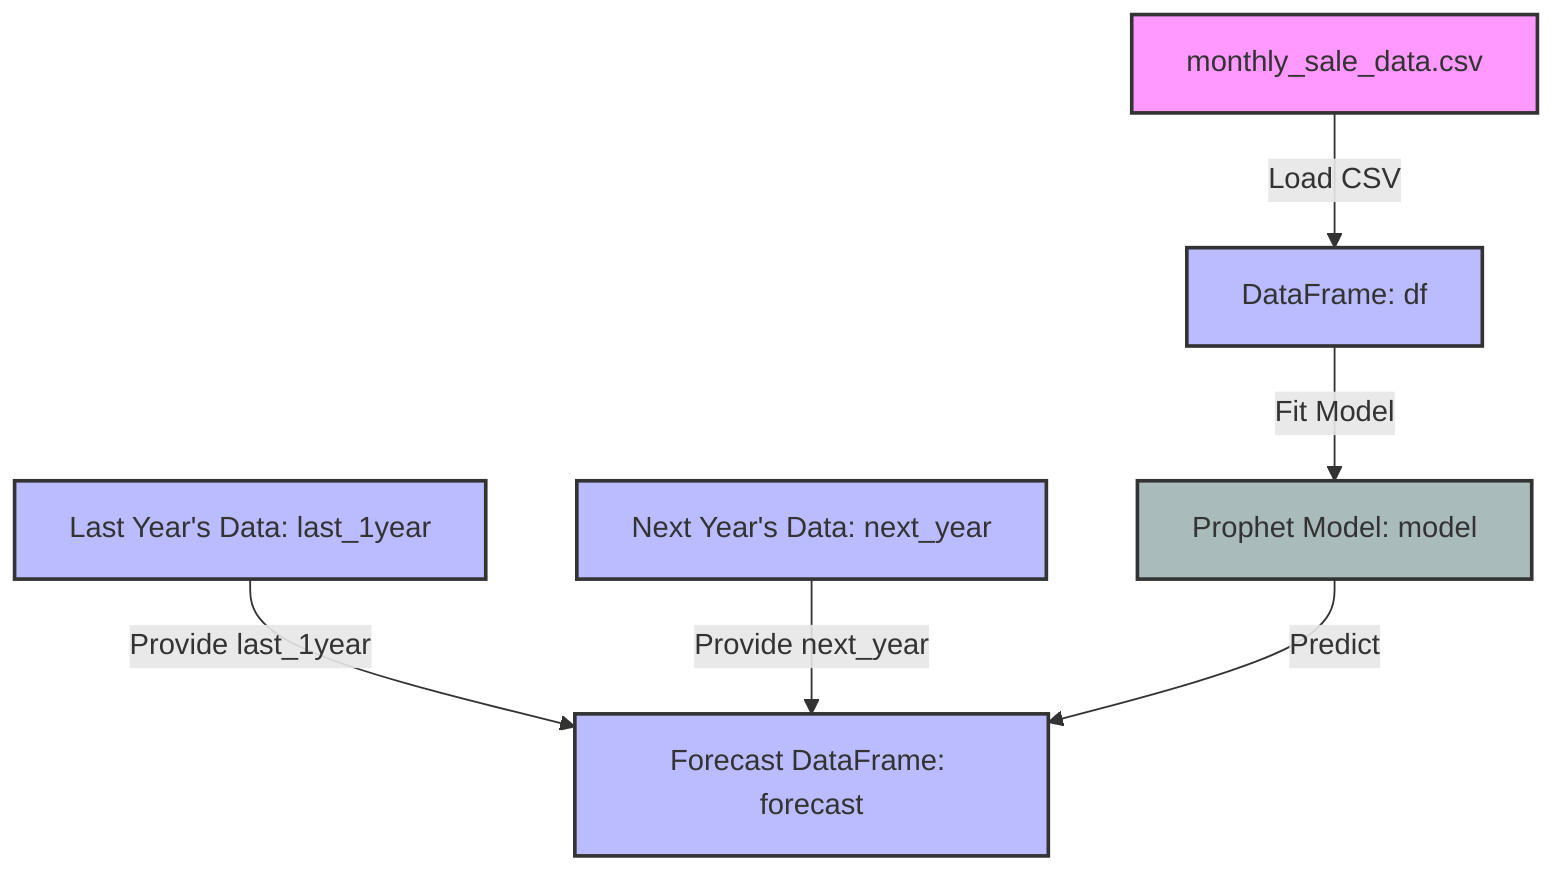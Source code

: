 flowchart TD
    %% This is the CSV data used as input
    CSV["monthly_sale_data.csv"]:::data_source
    
    %% This is the DataFrame created by reading the CSV file
    DF["DataFrame: df"]:::data_variable
    
    %% Prophet model used for forecasting based on df
    PM["Prophet Model: model"]:::model
    
    %% Manual input data for the last year
    LY["Last Year's Data: last_1year"]:::data_variable
    
    %% Manual input data for the next year
    NY["Next Year's Data: next_year"]:::data_variable
    
    %% Forecast DataFrame containing predicted values
    F["Forecast DataFrame: forecast"]:::data_variable

    classDef data_source fill:#f9f,stroke:#333,stroke-width:2px;
    classDef data_variable fill:#bbf,stroke:#333,stroke-width:2px;
    classDef model fill:#abb,stroke:#333,stroke-width:2px;
    
    CSV -->|Load CSV| DF
    DF -->|Fit Model| PM
    LY -->|Provide last_1year| F
    NY -->|Provide next_year| F
    PM -->|Predict| F